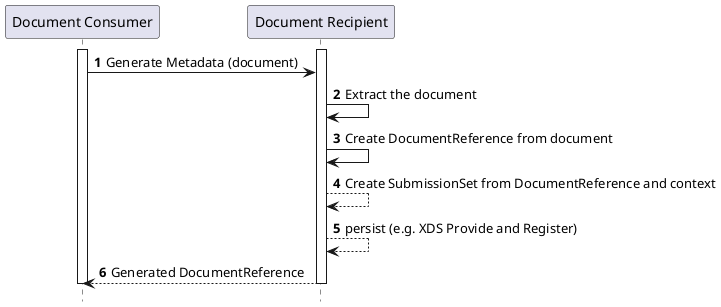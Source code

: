 @startuml
hide footbox
autonumber
participant "Document Consumer" as DocumentConsumer
participant "Document Recipient" as DocumentRecipient
autonumber
activate DocumentConsumer
activate DocumentRecipient
DocumentConsumer -> DocumentRecipient : Generate Metadata (document)
DocumentRecipient -> DocumentRecipient : Extract the document
DocumentRecipient -> DocumentRecipient : Create DocumentReference from document 
DocumentRecipient --> DocumentRecipient : Create SubmissionSet from DocumentReference and context
DocumentRecipient --> DocumentRecipient : persist (e.g. XDS Provide and Register)
DocumentConsumer <-- DocumentRecipient : Generated DocumentReference
deactivate DocumentConsumer
deactivate DocumentRecipient
@enduml
